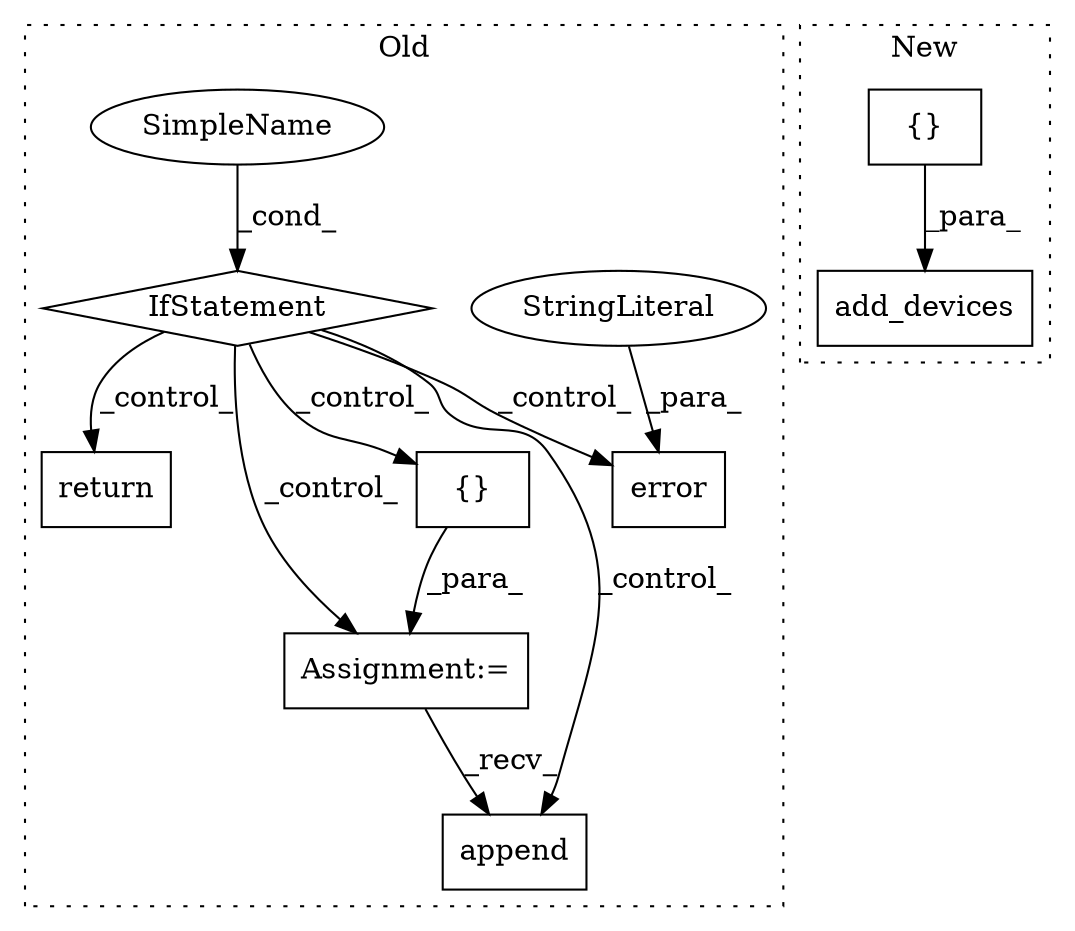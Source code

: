 digraph G {
subgraph cluster0 {
1 [label="error" a="32" s="5798,5849" l="6,1" shape="box"];
3 [label="StringLiteral" a="45" s="5804" l="45" shape="ellipse"];
4 [label="SimpleName" a="42" s="" l="" shape="ellipse"];
5 [label="return" a="41" s="5858" l="7" shape="box"];
6 [label="IfStatement" a="25" s="5468,5500" l="4,2" shape="diamond"];
7 [label="Assignment:=" a="7" s="6467" l="1" shape="box"];
8 [label="{}" a="4" s="6493" l="2" shape="box"];
10 [label="append" a="32" s="6505,6576" l="7,1" shape="box"];
label = "Old";
style="dotted";
}
subgraph cluster1 {
2 [label="add_devices" a="32" s="6919,6991" l="12,1" shape="box"];
9 [label="{}" a="4" s="6940,6990" l="1,1" shape="box"];
label = "New";
style="dotted";
}
3 -> 1 [label="_para_"];
4 -> 6 [label="_cond_"];
6 -> 1 [label="_control_"];
6 -> 8 [label="_control_"];
6 -> 10 [label="_control_"];
6 -> 5 [label="_control_"];
6 -> 7 [label="_control_"];
7 -> 10 [label="_recv_"];
8 -> 7 [label="_para_"];
9 -> 2 [label="_para_"];
}